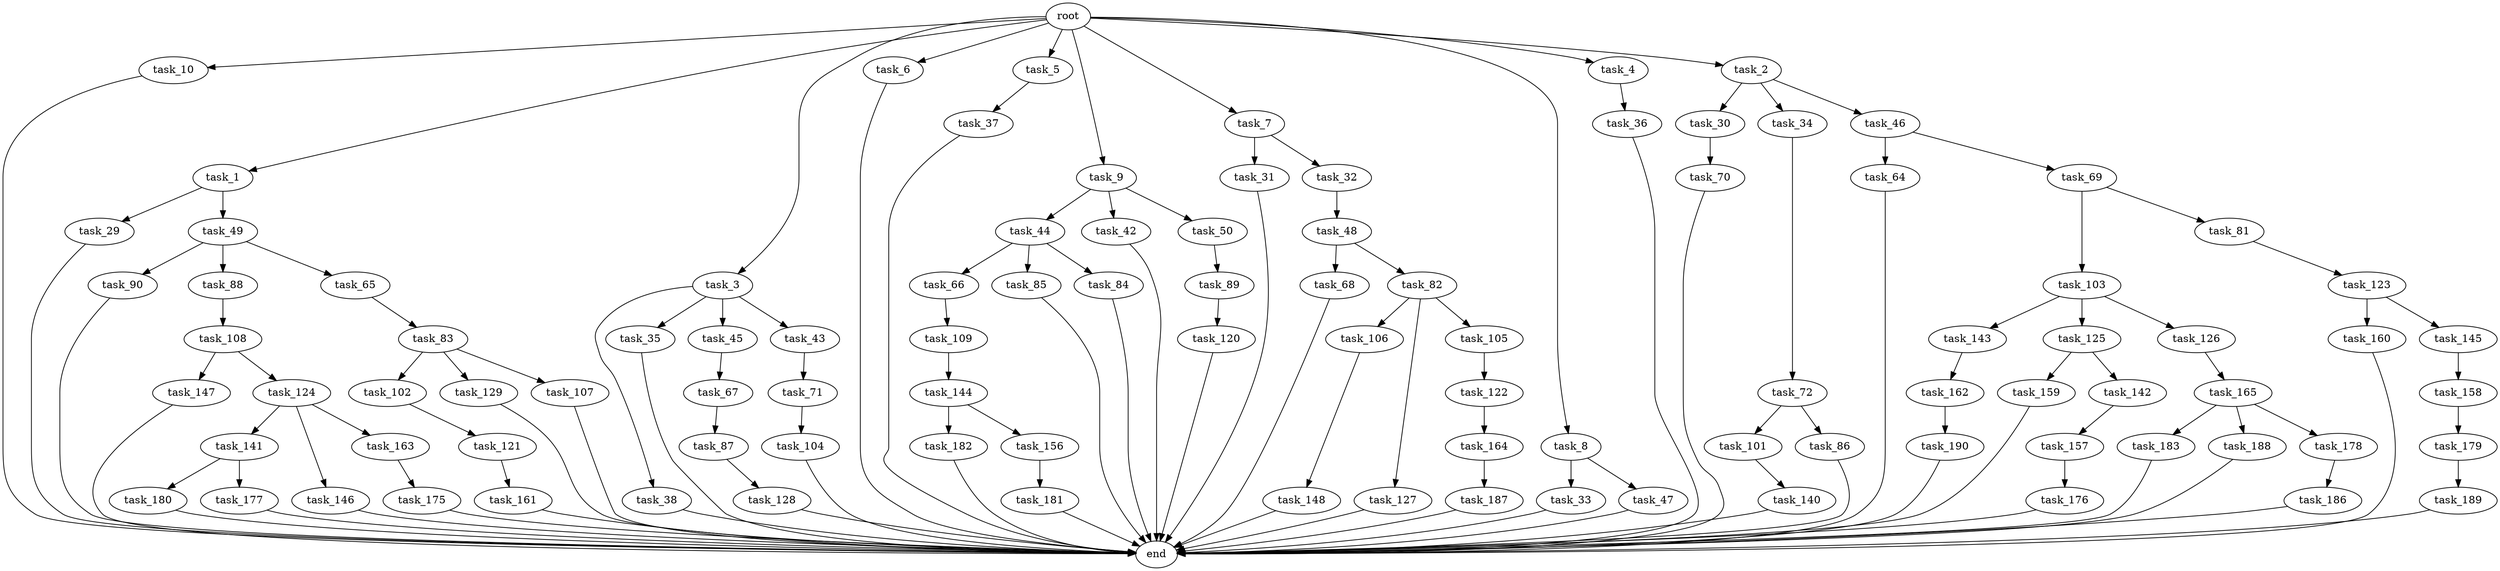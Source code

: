 digraph G {
  task_180 [size="695784701952.000000"];
  task_31 [size="214748364800.000000"];
  task_33 [size="34359738368.000000"];
  task_38 [size="214748364800.000000"];
  task_147 [size="549755813888.000000"];
  task_47 [size="34359738368.000000"];
  task_187 [size="549755813888.000000"];
  task_157 [size="858993459200.000000"];
  task_106 [size="420906795008.000000"];
  task_101 [size="858993459200.000000"];
  task_102 [size="549755813888.000000"];
  task_165 [size="858993459200.000000"];
  task_32 [size="214748364800.000000"];
  task_159 [size="420906795008.000000"];
  task_123 [size="34359738368.000000"];
  task_30 [size="137438953472.000000"];
  task_10 [size="1024.000000"];
  end [size="0.000000"];
  task_71 [size="137438953472.000000"];
  task_104 [size="214748364800.000000"];
  task_143 [size="549755813888.000000"];
  task_70 [size="34359738368.000000"];
  task_122 [size="858993459200.000000"];
  task_1 [size="1024.000000"];
  task_66 [size="309237645312.000000"];
  task_3 [size="1024.000000"];
  task_6 [size="1024.000000"];
  task_161 [size="214748364800.000000"];
  task_36 [size="309237645312.000000"];
  task_85 [size="309237645312.000000"];
  task_160 [size="214748364800.000000"];
  task_48 [size="858993459200.000000"];
  task_5 [size="1024.000000"];
  task_141 [size="695784701952.000000"];
  task_44 [size="309237645312.000000"];
  task_145 [size="214748364800.000000"];
  task_183 [size="34359738368.000000"];
  task_87 [size="77309411328.000000"];
  task_162 [size="695784701952.000000"];
  task_146 [size="695784701952.000000"];
  task_34 [size="137438953472.000000"];
  task_9 [size="1024.000000"];
  task_68 [size="214748364800.000000"];
  task_175 [size="77309411328.000000"];
  task_67 [size="420906795008.000000"];
  task_29 [size="214748364800.000000"];
  task_182 [size="214748364800.000000"];
  task_176 [size="214748364800.000000"];
  task_179 [size="137438953472.000000"];
  task_82 [size="214748364800.000000"];
  task_177 [size="695784701952.000000"];
  task_64 [size="309237645312.000000"];
  task_35 [size="214748364800.000000"];
  task_144 [size="420906795008.000000"];
  task_108 [size="858993459200.000000"];
  task_89 [size="214748364800.000000"];
  task_120 [size="420906795008.000000"];
  task_42 [size="309237645312.000000"];
  task_69 [size="309237645312.000000"];
  task_46 [size="137438953472.000000"];
  task_186 [size="34359738368.000000"];
  task_121 [size="309237645312.000000"];
  task_90 [size="549755813888.000000"];
  task_128 [size="214748364800.000000"];
  task_84 [size="309237645312.000000"];
  task_125 [size="549755813888.000000"];
  task_189 [size="77309411328.000000"];
  task_129 [size="549755813888.000000"];
  task_158 [size="420906795008.000000"];
  task_72 [size="420906795008.000000"];
  task_107 [size="549755813888.000000"];
  task_88 [size="549755813888.000000"];
  task_65 [size="549755813888.000000"];
  task_83 [size="858993459200.000000"];
  task_126 [size="549755813888.000000"];
  task_7 [size="1024.000000"];
  task_50 [size="309237645312.000000"];
  task_103 [size="214748364800.000000"];
  task_45 [size="214748364800.000000"];
  task_81 [size="214748364800.000000"];
  task_142 [size="420906795008.000000"];
  task_164 [size="34359738368.000000"];
  root [size="0.000000"];
  task_49 [size="214748364800.000000"];
  task_127 [size="420906795008.000000"];
  task_124 [size="549755813888.000000"];
  task_8 [size="1024.000000"];
  task_156 [size="214748364800.000000"];
  task_163 [size="695784701952.000000"];
  task_181 [size="309237645312.000000"];
  task_148 [size="420906795008.000000"];
  task_105 [size="420906795008.000000"];
  task_140 [size="309237645312.000000"];
  task_4 [size="1024.000000"];
  task_37 [size="214748364800.000000"];
  task_190 [size="137438953472.000000"];
  task_109 [size="549755813888.000000"];
  task_86 [size="858993459200.000000"];
  task_2 [size="1024.000000"];
  task_188 [size="34359738368.000000"];
  task_178 [size="34359738368.000000"];
  task_43 [size="214748364800.000000"];

  task_180 -> end [size="1.000000"];
  task_31 -> end [size="1.000000"];
  task_33 -> end [size="1.000000"];
  task_38 -> end [size="1.000000"];
  task_147 -> end [size="1.000000"];
  task_47 -> end [size="1.000000"];
  task_187 -> end [size="1.000000"];
  task_157 -> task_176 [size="209715200.000000"];
  task_106 -> task_148 [size="411041792.000000"];
  task_101 -> task_140 [size="301989888.000000"];
  task_102 -> task_121 [size="301989888.000000"];
  task_165 -> task_183 [size="33554432.000000"];
  task_165 -> task_188 [size="33554432.000000"];
  task_165 -> task_178 [size="33554432.000000"];
  task_32 -> task_48 [size="838860800.000000"];
  task_159 -> end [size="1.000000"];
  task_123 -> task_145 [size="209715200.000000"];
  task_123 -> task_160 [size="209715200.000000"];
  task_30 -> task_70 [size="33554432.000000"];
  task_10 -> end [size="1.000000"];
  task_71 -> task_104 [size="209715200.000000"];
  task_104 -> end [size="1.000000"];
  task_143 -> task_162 [size="679477248.000000"];
  task_70 -> end [size="1.000000"];
  task_122 -> task_164 [size="33554432.000000"];
  task_1 -> task_49 [size="209715200.000000"];
  task_1 -> task_29 [size="209715200.000000"];
  task_66 -> task_109 [size="536870912.000000"];
  task_3 -> task_45 [size="209715200.000000"];
  task_3 -> task_35 [size="209715200.000000"];
  task_3 -> task_38 [size="209715200.000000"];
  task_3 -> task_43 [size="209715200.000000"];
  task_6 -> end [size="1.000000"];
  task_161 -> end [size="1.000000"];
  task_36 -> end [size="1.000000"];
  task_85 -> end [size="1.000000"];
  task_160 -> end [size="1.000000"];
  task_48 -> task_82 [size="209715200.000000"];
  task_48 -> task_68 [size="209715200.000000"];
  task_5 -> task_37 [size="209715200.000000"];
  task_141 -> task_180 [size="679477248.000000"];
  task_141 -> task_177 [size="679477248.000000"];
  task_44 -> task_66 [size="301989888.000000"];
  task_44 -> task_85 [size="301989888.000000"];
  task_44 -> task_84 [size="301989888.000000"];
  task_145 -> task_158 [size="411041792.000000"];
  task_183 -> end [size="1.000000"];
  task_87 -> task_128 [size="209715200.000000"];
  task_162 -> task_190 [size="134217728.000000"];
  task_146 -> end [size="1.000000"];
  task_34 -> task_72 [size="411041792.000000"];
  task_9 -> task_50 [size="301989888.000000"];
  task_9 -> task_42 [size="301989888.000000"];
  task_9 -> task_44 [size="301989888.000000"];
  task_68 -> end [size="1.000000"];
  task_175 -> end [size="1.000000"];
  task_67 -> task_87 [size="75497472.000000"];
  task_29 -> end [size="1.000000"];
  task_182 -> end [size="1.000000"];
  task_176 -> end [size="1.000000"];
  task_179 -> task_189 [size="75497472.000000"];
  task_82 -> task_106 [size="411041792.000000"];
  task_82 -> task_105 [size="411041792.000000"];
  task_82 -> task_127 [size="411041792.000000"];
  task_177 -> end [size="1.000000"];
  task_64 -> end [size="1.000000"];
  task_35 -> end [size="1.000000"];
  task_144 -> task_182 [size="209715200.000000"];
  task_144 -> task_156 [size="209715200.000000"];
  task_108 -> task_124 [size="536870912.000000"];
  task_108 -> task_147 [size="536870912.000000"];
  task_89 -> task_120 [size="411041792.000000"];
  task_120 -> end [size="1.000000"];
  task_42 -> end [size="1.000000"];
  task_69 -> task_103 [size="209715200.000000"];
  task_69 -> task_81 [size="209715200.000000"];
  task_46 -> task_64 [size="301989888.000000"];
  task_46 -> task_69 [size="301989888.000000"];
  task_186 -> end [size="1.000000"];
  task_121 -> task_161 [size="209715200.000000"];
  task_90 -> end [size="1.000000"];
  task_128 -> end [size="1.000000"];
  task_84 -> end [size="1.000000"];
  task_125 -> task_142 [size="411041792.000000"];
  task_125 -> task_159 [size="411041792.000000"];
  task_189 -> end [size="1.000000"];
  task_129 -> end [size="1.000000"];
  task_158 -> task_179 [size="134217728.000000"];
  task_72 -> task_101 [size="838860800.000000"];
  task_72 -> task_86 [size="838860800.000000"];
  task_107 -> end [size="1.000000"];
  task_88 -> task_108 [size="838860800.000000"];
  task_65 -> task_83 [size="838860800.000000"];
  task_83 -> task_129 [size="536870912.000000"];
  task_83 -> task_107 [size="536870912.000000"];
  task_83 -> task_102 [size="536870912.000000"];
  task_126 -> task_165 [size="838860800.000000"];
  task_7 -> task_31 [size="209715200.000000"];
  task_7 -> task_32 [size="209715200.000000"];
  task_50 -> task_89 [size="209715200.000000"];
  task_103 -> task_143 [size="536870912.000000"];
  task_103 -> task_126 [size="536870912.000000"];
  task_103 -> task_125 [size="536870912.000000"];
  task_45 -> task_67 [size="411041792.000000"];
  task_81 -> task_123 [size="33554432.000000"];
  task_142 -> task_157 [size="838860800.000000"];
  task_164 -> task_187 [size="536870912.000000"];
  root -> task_9 [size="1.000000"];
  root -> task_5 [size="1.000000"];
  root -> task_7 [size="1.000000"];
  root -> task_10 [size="1.000000"];
  root -> task_2 [size="1.000000"];
  root -> task_1 [size="1.000000"];
  root -> task_8 [size="1.000000"];
  root -> task_4 [size="1.000000"];
  root -> task_3 [size="1.000000"];
  root -> task_6 [size="1.000000"];
  task_49 -> task_88 [size="536870912.000000"];
  task_49 -> task_90 [size="536870912.000000"];
  task_49 -> task_65 [size="536870912.000000"];
  task_127 -> end [size="1.000000"];
  task_124 -> task_163 [size="679477248.000000"];
  task_124 -> task_141 [size="679477248.000000"];
  task_124 -> task_146 [size="679477248.000000"];
  task_8 -> task_33 [size="33554432.000000"];
  task_8 -> task_47 [size="33554432.000000"];
  task_156 -> task_181 [size="301989888.000000"];
  task_163 -> task_175 [size="75497472.000000"];
  task_181 -> end [size="1.000000"];
  task_148 -> end [size="1.000000"];
  task_105 -> task_122 [size="838860800.000000"];
  task_140 -> end [size="1.000000"];
  task_4 -> task_36 [size="301989888.000000"];
  task_37 -> end [size="1.000000"];
  task_190 -> end [size="1.000000"];
  task_109 -> task_144 [size="411041792.000000"];
  task_86 -> end [size="1.000000"];
  task_2 -> task_30 [size="134217728.000000"];
  task_2 -> task_46 [size="134217728.000000"];
  task_2 -> task_34 [size="134217728.000000"];
  task_188 -> end [size="1.000000"];
  task_178 -> task_186 [size="33554432.000000"];
  task_43 -> task_71 [size="134217728.000000"];
}
